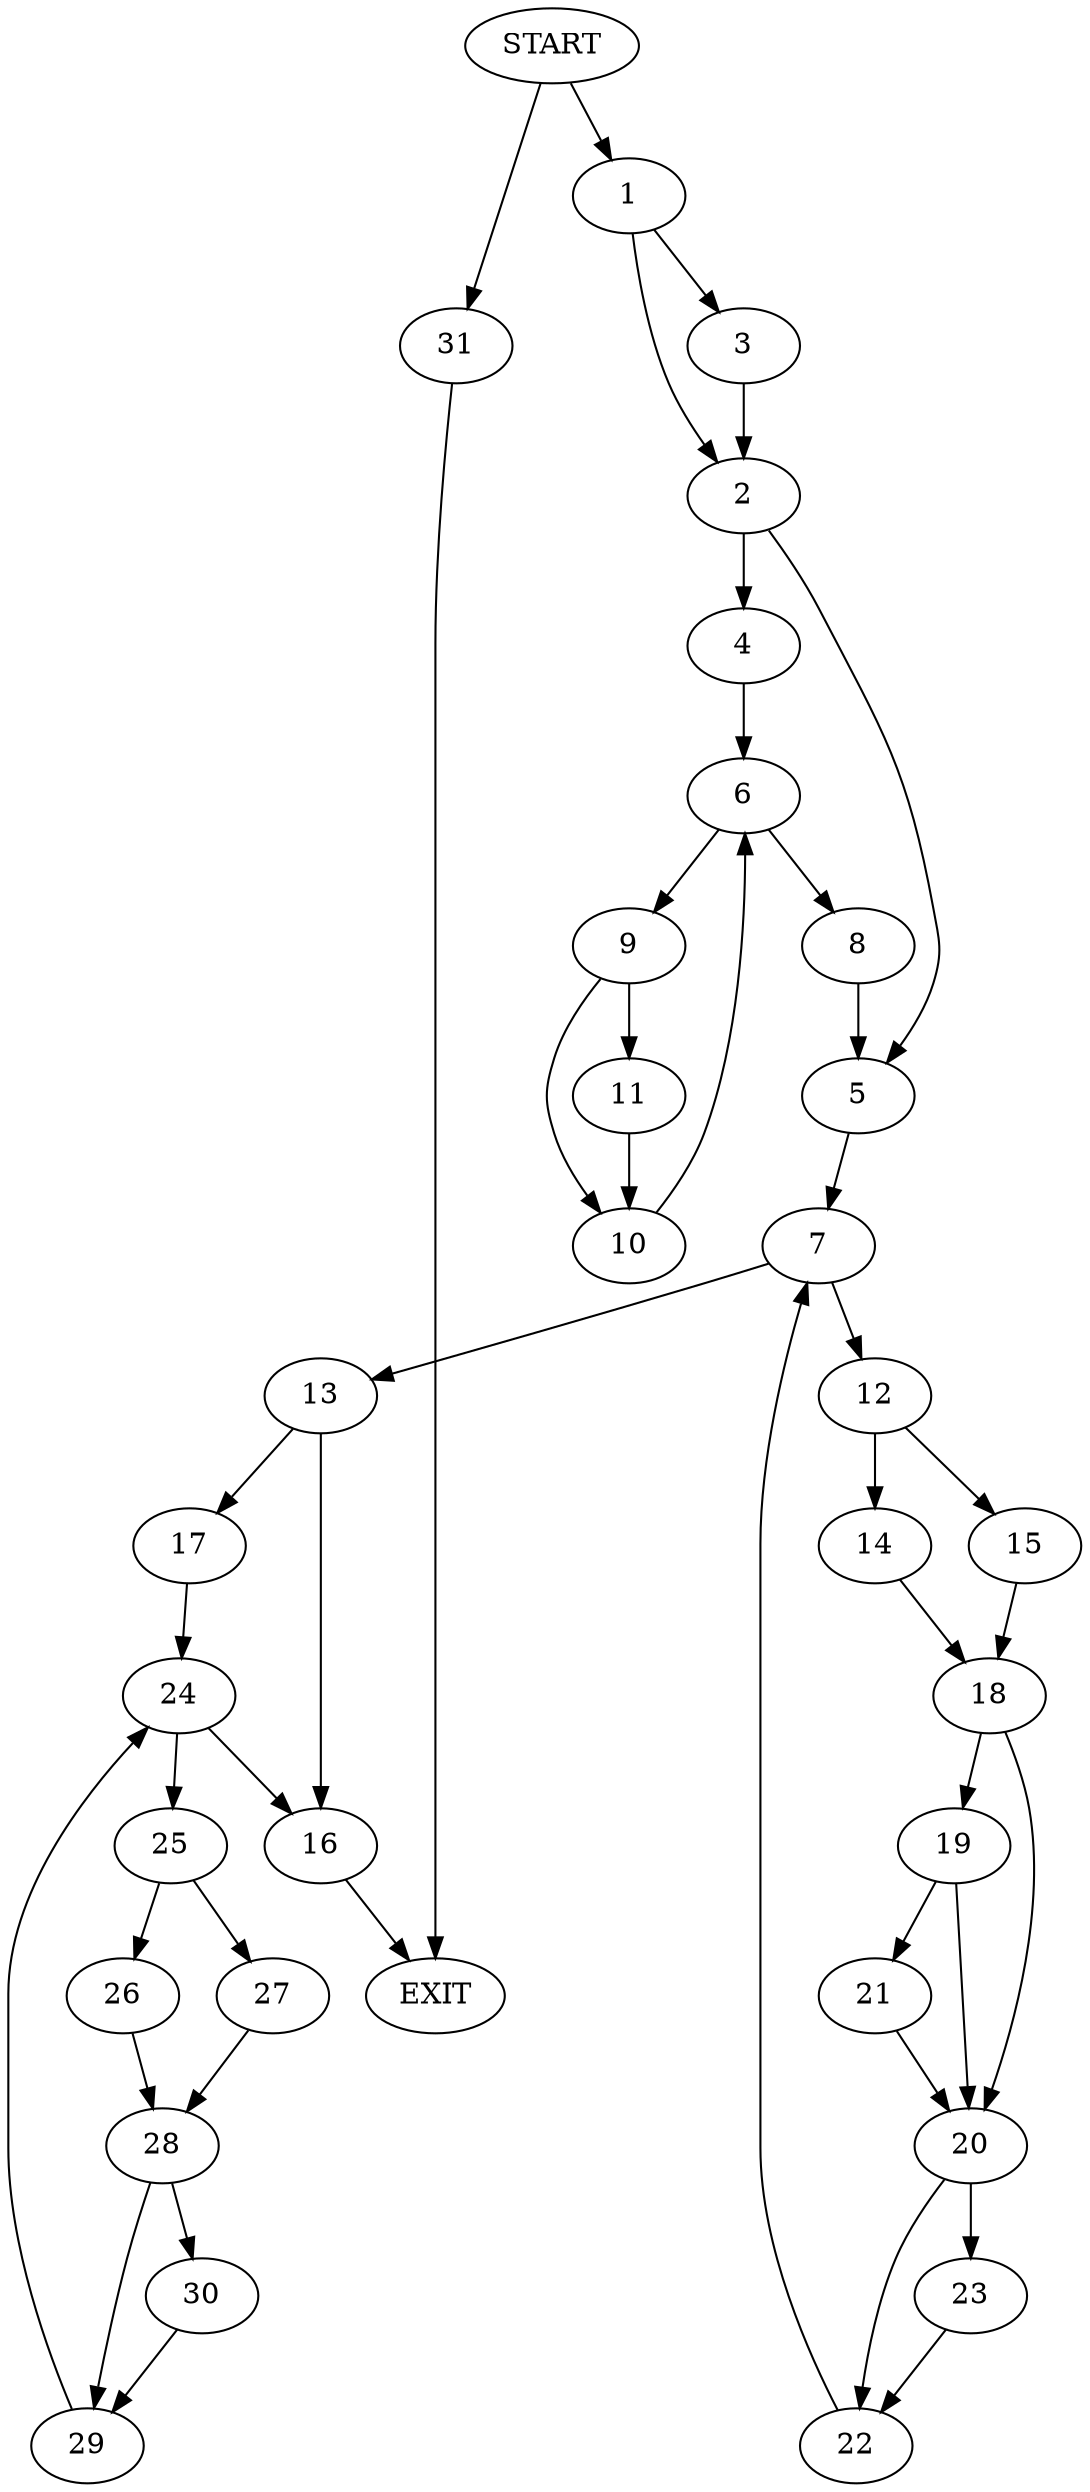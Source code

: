 digraph {
0 [label="START"]
32 [label="EXIT"]
0 -> 1
1 -> 2
1 -> 3
2 -> 4
2 -> 5
3 -> 2
4 -> 6
5 -> 7
6 -> 8
6 -> 9
8 -> 5
9 -> 10
9 -> 11
10 -> 6
11 -> 10
7 -> 12
7 -> 13
12 -> 14
12 -> 15
13 -> 16
13 -> 17
14 -> 18
15 -> 18
18 -> 19
18 -> 20
19 -> 21
19 -> 20
20 -> 22
20 -> 23
21 -> 20
22 -> 7
23 -> 22
16 -> 32
17 -> 24
24 -> 25
24 -> 16
25 -> 26
25 -> 27
27 -> 28
26 -> 28
28 -> 29
28 -> 30
30 -> 29
29 -> 24
0 -> 31
31 -> 32
}
